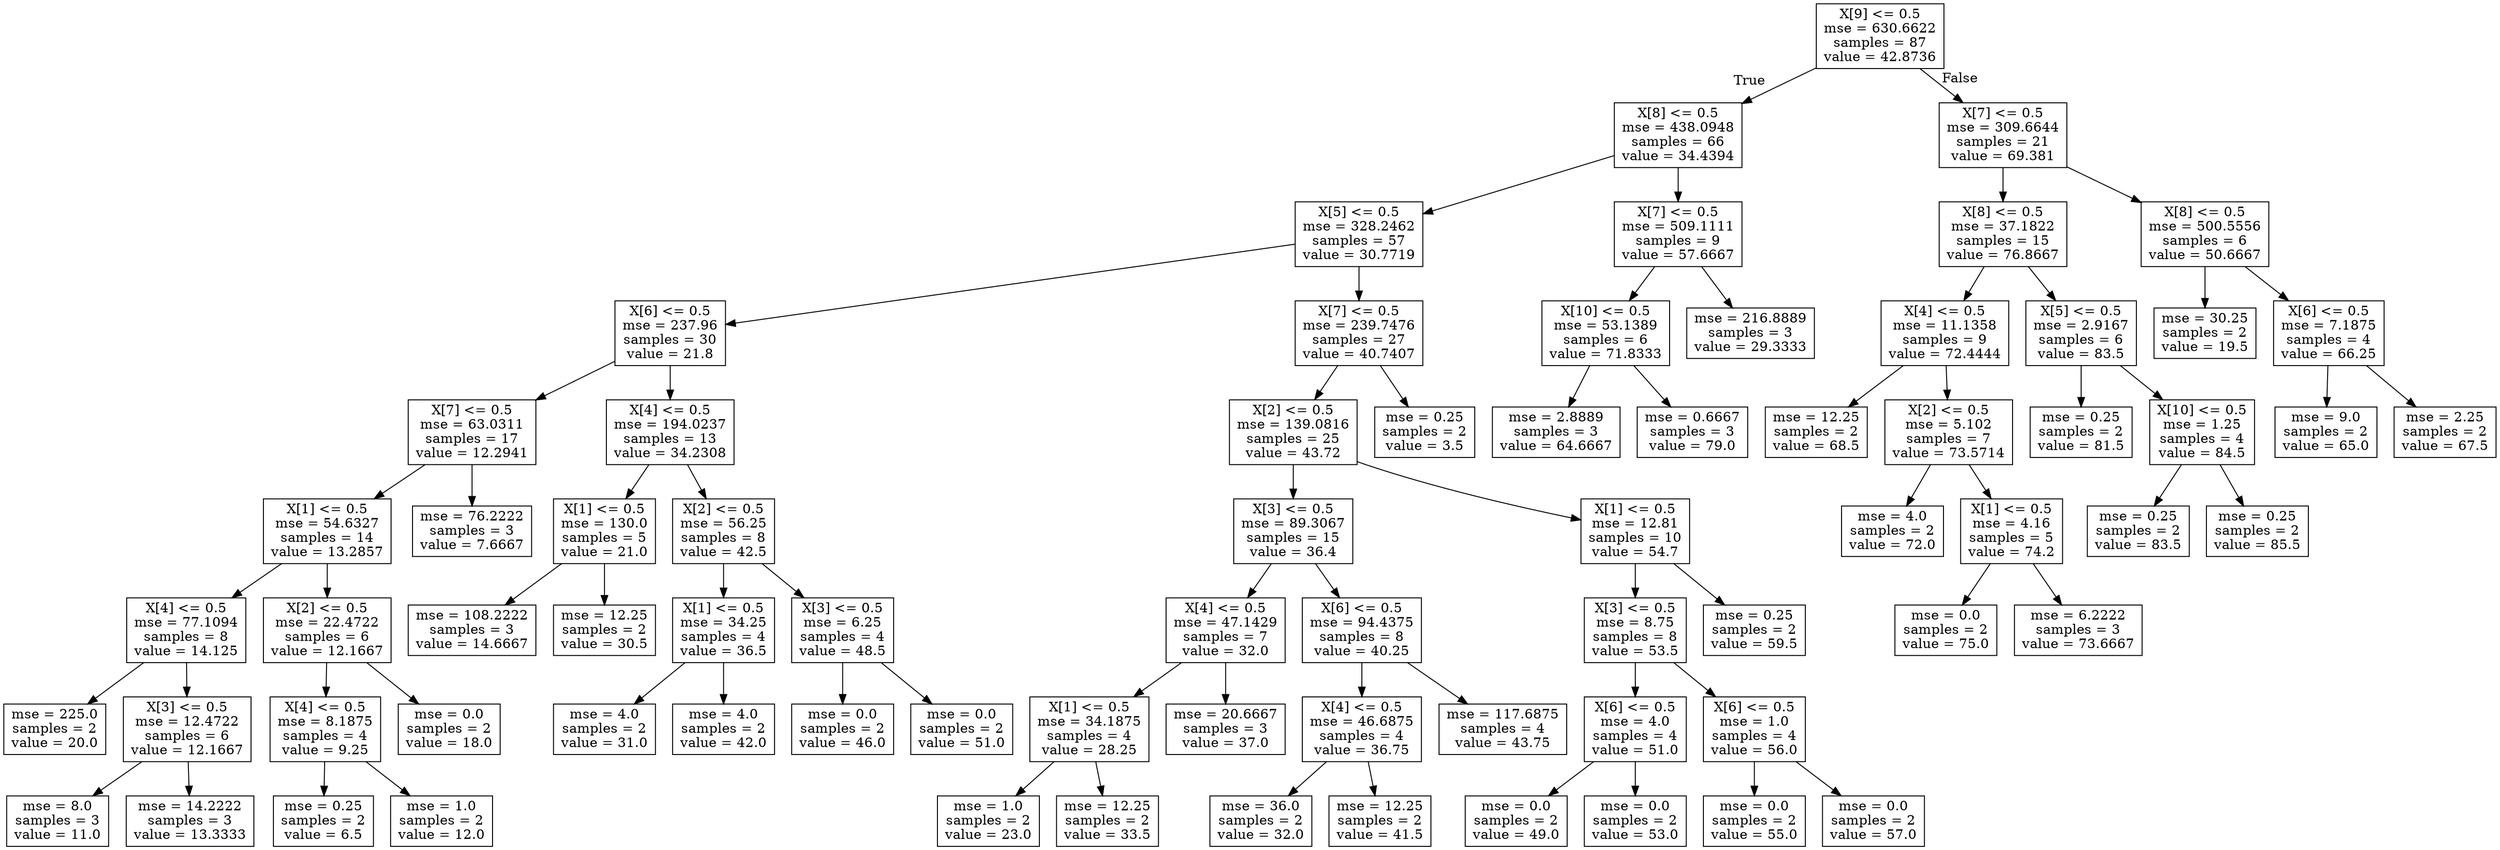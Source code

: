 digraph Tree {
node [shape=box] ;
0 [label="X[9] <= 0.5\nmse = 630.6622\nsamples = 87\nvalue = 42.8736"] ;
1 [label="X[8] <= 0.5\nmse = 438.0948\nsamples = 66\nvalue = 34.4394"] ;
0 -> 1 [labeldistance=2.5, labelangle=45, headlabel="True"] ;
2 [label="X[5] <= 0.5\nmse = 328.2462\nsamples = 57\nvalue = 30.7719"] ;
1 -> 2 ;
3 [label="X[6] <= 0.5\nmse = 237.96\nsamples = 30\nvalue = 21.8"] ;
2 -> 3 ;
4 [label="X[7] <= 0.5\nmse = 63.0311\nsamples = 17\nvalue = 12.2941"] ;
3 -> 4 ;
5 [label="X[1] <= 0.5\nmse = 54.6327\nsamples = 14\nvalue = 13.2857"] ;
4 -> 5 ;
6 [label="X[4] <= 0.5\nmse = 77.1094\nsamples = 8\nvalue = 14.125"] ;
5 -> 6 ;
7 [label="mse = 225.0\nsamples = 2\nvalue = 20.0"] ;
6 -> 7 ;
8 [label="X[3] <= 0.5\nmse = 12.4722\nsamples = 6\nvalue = 12.1667"] ;
6 -> 8 ;
9 [label="mse = 8.0\nsamples = 3\nvalue = 11.0"] ;
8 -> 9 ;
10 [label="mse = 14.2222\nsamples = 3\nvalue = 13.3333"] ;
8 -> 10 ;
11 [label="X[2] <= 0.5\nmse = 22.4722\nsamples = 6\nvalue = 12.1667"] ;
5 -> 11 ;
12 [label="X[4] <= 0.5\nmse = 8.1875\nsamples = 4\nvalue = 9.25"] ;
11 -> 12 ;
13 [label="mse = 0.25\nsamples = 2\nvalue = 6.5"] ;
12 -> 13 ;
14 [label="mse = 1.0\nsamples = 2\nvalue = 12.0"] ;
12 -> 14 ;
15 [label="mse = 0.0\nsamples = 2\nvalue = 18.0"] ;
11 -> 15 ;
16 [label="mse = 76.2222\nsamples = 3\nvalue = 7.6667"] ;
4 -> 16 ;
17 [label="X[4] <= 0.5\nmse = 194.0237\nsamples = 13\nvalue = 34.2308"] ;
3 -> 17 ;
18 [label="X[1] <= 0.5\nmse = 130.0\nsamples = 5\nvalue = 21.0"] ;
17 -> 18 ;
19 [label="mse = 108.2222\nsamples = 3\nvalue = 14.6667"] ;
18 -> 19 ;
20 [label="mse = 12.25\nsamples = 2\nvalue = 30.5"] ;
18 -> 20 ;
21 [label="X[2] <= 0.5\nmse = 56.25\nsamples = 8\nvalue = 42.5"] ;
17 -> 21 ;
22 [label="X[1] <= 0.5\nmse = 34.25\nsamples = 4\nvalue = 36.5"] ;
21 -> 22 ;
23 [label="mse = 4.0\nsamples = 2\nvalue = 31.0"] ;
22 -> 23 ;
24 [label="mse = 4.0\nsamples = 2\nvalue = 42.0"] ;
22 -> 24 ;
25 [label="X[3] <= 0.5\nmse = 6.25\nsamples = 4\nvalue = 48.5"] ;
21 -> 25 ;
26 [label="mse = 0.0\nsamples = 2\nvalue = 46.0"] ;
25 -> 26 ;
27 [label="mse = 0.0\nsamples = 2\nvalue = 51.0"] ;
25 -> 27 ;
28 [label="X[7] <= 0.5\nmse = 239.7476\nsamples = 27\nvalue = 40.7407"] ;
2 -> 28 ;
29 [label="X[2] <= 0.5\nmse = 139.0816\nsamples = 25\nvalue = 43.72"] ;
28 -> 29 ;
30 [label="X[3] <= 0.5\nmse = 89.3067\nsamples = 15\nvalue = 36.4"] ;
29 -> 30 ;
31 [label="X[4] <= 0.5\nmse = 47.1429\nsamples = 7\nvalue = 32.0"] ;
30 -> 31 ;
32 [label="X[1] <= 0.5\nmse = 34.1875\nsamples = 4\nvalue = 28.25"] ;
31 -> 32 ;
33 [label="mse = 1.0\nsamples = 2\nvalue = 23.0"] ;
32 -> 33 ;
34 [label="mse = 12.25\nsamples = 2\nvalue = 33.5"] ;
32 -> 34 ;
35 [label="mse = 20.6667\nsamples = 3\nvalue = 37.0"] ;
31 -> 35 ;
36 [label="X[6] <= 0.5\nmse = 94.4375\nsamples = 8\nvalue = 40.25"] ;
30 -> 36 ;
37 [label="X[4] <= 0.5\nmse = 46.6875\nsamples = 4\nvalue = 36.75"] ;
36 -> 37 ;
38 [label="mse = 36.0\nsamples = 2\nvalue = 32.0"] ;
37 -> 38 ;
39 [label="mse = 12.25\nsamples = 2\nvalue = 41.5"] ;
37 -> 39 ;
40 [label="mse = 117.6875\nsamples = 4\nvalue = 43.75"] ;
36 -> 40 ;
41 [label="X[1] <= 0.5\nmse = 12.81\nsamples = 10\nvalue = 54.7"] ;
29 -> 41 ;
42 [label="X[3] <= 0.5\nmse = 8.75\nsamples = 8\nvalue = 53.5"] ;
41 -> 42 ;
43 [label="X[6] <= 0.5\nmse = 4.0\nsamples = 4\nvalue = 51.0"] ;
42 -> 43 ;
44 [label="mse = 0.0\nsamples = 2\nvalue = 49.0"] ;
43 -> 44 ;
45 [label="mse = 0.0\nsamples = 2\nvalue = 53.0"] ;
43 -> 45 ;
46 [label="X[6] <= 0.5\nmse = 1.0\nsamples = 4\nvalue = 56.0"] ;
42 -> 46 ;
47 [label="mse = 0.0\nsamples = 2\nvalue = 55.0"] ;
46 -> 47 ;
48 [label="mse = 0.0\nsamples = 2\nvalue = 57.0"] ;
46 -> 48 ;
49 [label="mse = 0.25\nsamples = 2\nvalue = 59.5"] ;
41 -> 49 ;
50 [label="mse = 0.25\nsamples = 2\nvalue = 3.5"] ;
28 -> 50 ;
51 [label="X[7] <= 0.5\nmse = 509.1111\nsamples = 9\nvalue = 57.6667"] ;
1 -> 51 ;
52 [label="X[10] <= 0.5\nmse = 53.1389\nsamples = 6\nvalue = 71.8333"] ;
51 -> 52 ;
53 [label="mse = 2.8889\nsamples = 3\nvalue = 64.6667"] ;
52 -> 53 ;
54 [label="mse = 0.6667\nsamples = 3\nvalue = 79.0"] ;
52 -> 54 ;
55 [label="mse = 216.8889\nsamples = 3\nvalue = 29.3333"] ;
51 -> 55 ;
56 [label="X[7] <= 0.5\nmse = 309.6644\nsamples = 21\nvalue = 69.381"] ;
0 -> 56 [labeldistance=2.5, labelangle=-45, headlabel="False"] ;
57 [label="X[8] <= 0.5\nmse = 37.1822\nsamples = 15\nvalue = 76.8667"] ;
56 -> 57 ;
58 [label="X[4] <= 0.5\nmse = 11.1358\nsamples = 9\nvalue = 72.4444"] ;
57 -> 58 ;
59 [label="mse = 12.25\nsamples = 2\nvalue = 68.5"] ;
58 -> 59 ;
60 [label="X[2] <= 0.5\nmse = 5.102\nsamples = 7\nvalue = 73.5714"] ;
58 -> 60 ;
61 [label="mse = 4.0\nsamples = 2\nvalue = 72.0"] ;
60 -> 61 ;
62 [label="X[1] <= 0.5\nmse = 4.16\nsamples = 5\nvalue = 74.2"] ;
60 -> 62 ;
63 [label="mse = 0.0\nsamples = 2\nvalue = 75.0"] ;
62 -> 63 ;
64 [label="mse = 6.2222\nsamples = 3\nvalue = 73.6667"] ;
62 -> 64 ;
65 [label="X[5] <= 0.5\nmse = 2.9167\nsamples = 6\nvalue = 83.5"] ;
57 -> 65 ;
66 [label="mse = 0.25\nsamples = 2\nvalue = 81.5"] ;
65 -> 66 ;
67 [label="X[10] <= 0.5\nmse = 1.25\nsamples = 4\nvalue = 84.5"] ;
65 -> 67 ;
68 [label="mse = 0.25\nsamples = 2\nvalue = 83.5"] ;
67 -> 68 ;
69 [label="mse = 0.25\nsamples = 2\nvalue = 85.5"] ;
67 -> 69 ;
70 [label="X[8] <= 0.5\nmse = 500.5556\nsamples = 6\nvalue = 50.6667"] ;
56 -> 70 ;
71 [label="mse = 30.25\nsamples = 2\nvalue = 19.5"] ;
70 -> 71 ;
72 [label="X[6] <= 0.5\nmse = 7.1875\nsamples = 4\nvalue = 66.25"] ;
70 -> 72 ;
73 [label="mse = 9.0\nsamples = 2\nvalue = 65.0"] ;
72 -> 73 ;
74 [label="mse = 2.25\nsamples = 2\nvalue = 67.5"] ;
72 -> 74 ;
}